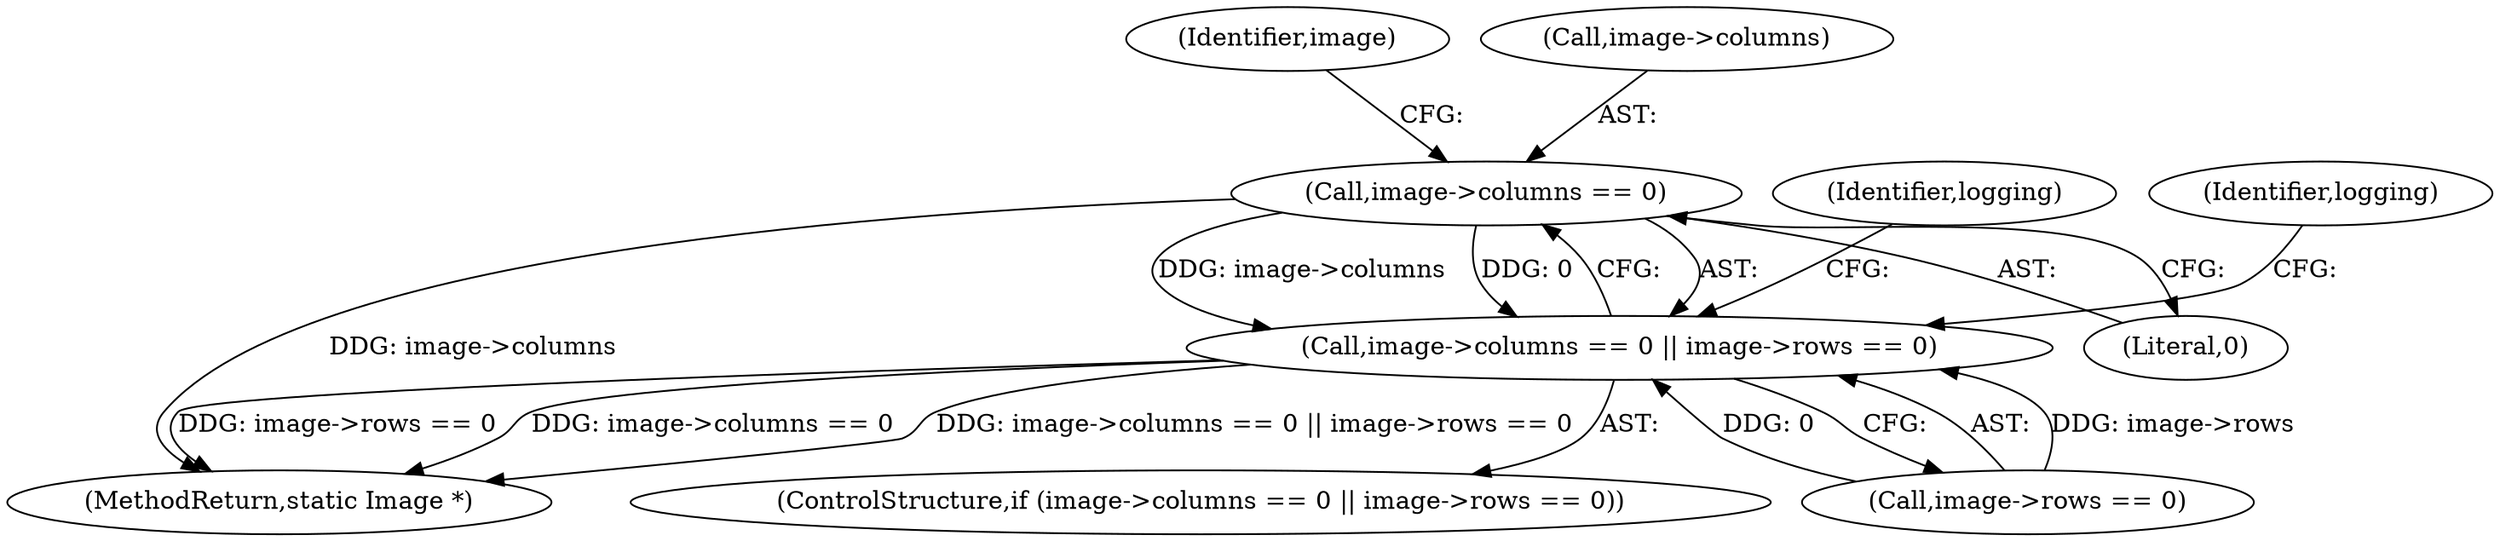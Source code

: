 digraph "0_ImageMagick_aa84944b405acebbeefe871d0f64969b9e9f31ac@pointer" {
"1000287" [label="(Call,image->columns == 0)"];
"1000286" [label="(Call,image->columns == 0 || image->rows == 0)"];
"1000294" [label="(Identifier,image)"];
"1000313" [label="(Identifier,logging)"];
"1000286" [label="(Call,image->columns == 0 || image->rows == 0)"];
"1000287" [label="(Call,image->columns == 0)"];
"1000285" [label="(ControlStructure,if (image->columns == 0 || image->rows == 0))"];
"1000288" [label="(Call,image->columns)"];
"1000323" [label="(MethodReturn,static Image *)"];
"1000292" [label="(Call,image->rows == 0)"];
"1000291" [label="(Literal,0)"];
"1000300" [label="(Identifier,logging)"];
"1000287" -> "1000286"  [label="AST: "];
"1000287" -> "1000291"  [label="CFG: "];
"1000288" -> "1000287"  [label="AST: "];
"1000291" -> "1000287"  [label="AST: "];
"1000294" -> "1000287"  [label="CFG: "];
"1000286" -> "1000287"  [label="CFG: "];
"1000287" -> "1000323"  [label="DDG: image->columns"];
"1000287" -> "1000286"  [label="DDG: image->columns"];
"1000287" -> "1000286"  [label="DDG: 0"];
"1000286" -> "1000285"  [label="AST: "];
"1000286" -> "1000292"  [label="CFG: "];
"1000292" -> "1000286"  [label="AST: "];
"1000300" -> "1000286"  [label="CFG: "];
"1000313" -> "1000286"  [label="CFG: "];
"1000286" -> "1000323"  [label="DDG: image->columns == 0 || image->rows == 0"];
"1000286" -> "1000323"  [label="DDG: image->rows == 0"];
"1000286" -> "1000323"  [label="DDG: image->columns == 0"];
"1000292" -> "1000286"  [label="DDG: image->rows"];
"1000292" -> "1000286"  [label="DDG: 0"];
}
